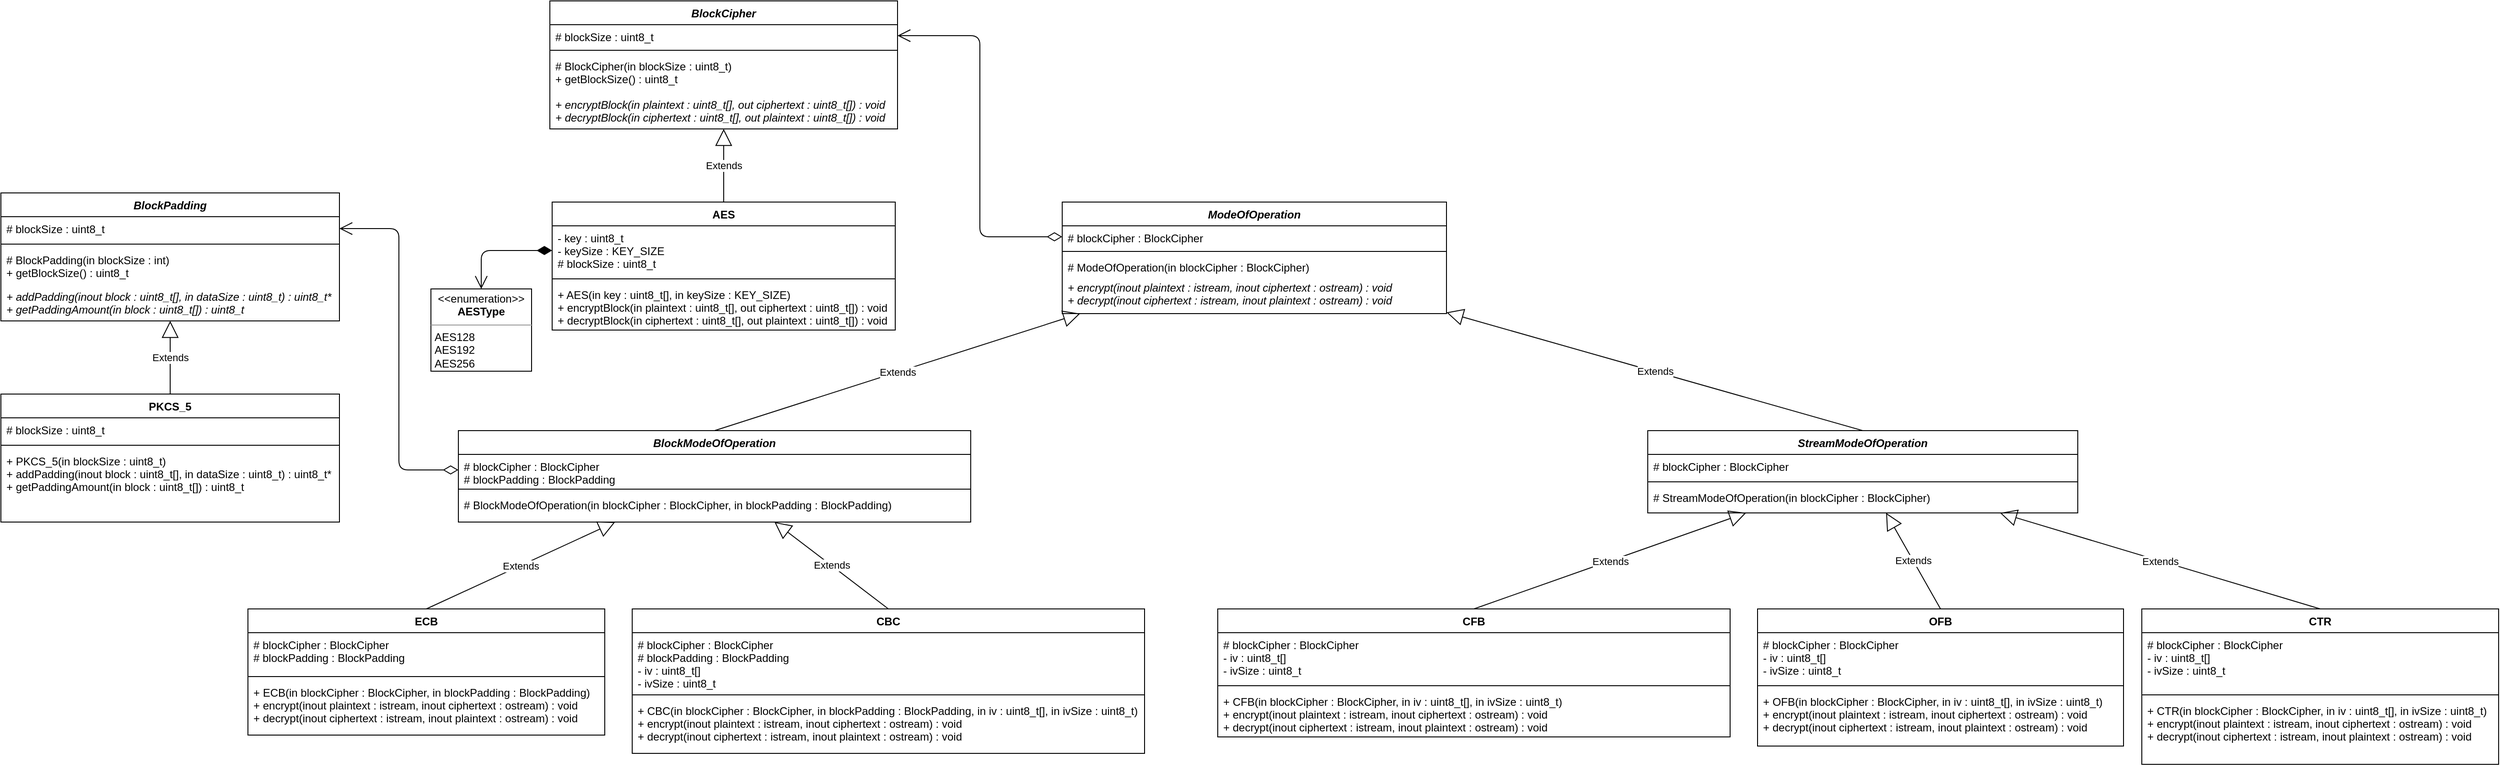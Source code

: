 <mxfile version="13.7.9" type="device"><diagram id="qmnuf7PIPl1RBfy1OIzv" name="Page-1"><mxGraphModel dx="5949" dy="1912" grid="0" gridSize="10" guides="1" tooltips="1" connect="1" arrows="1" fold="1" page="0" pageScale="1" pageWidth="850" pageHeight="1100" math="0" shadow="0"><root><mxCell id="0"/><mxCell id="1" parent="0"/><mxCell id="oIq8O7nd2iS87K9blebo-23" value="&lt;p style=&quot;margin: 0px ; margin-top: 4px ; text-align: center&quot;&gt;&amp;lt;&amp;lt;enumeration&amp;gt;&amp;gt;&lt;br&gt;&lt;b&gt;AESType&lt;/b&gt;&lt;/p&gt;&lt;hr size=&quot;1&quot;&gt;&lt;p style=&quot;margin: 0px ; margin-left: 4px&quot;&gt;AES128&lt;/p&gt;&lt;p style=&quot;margin: 0px ; margin-left: 4px&quot;&gt;AES192&lt;/p&gt;&lt;p style=&quot;margin: 0px ; margin-left: 4px&quot;&gt;AES256&lt;/p&gt;" style="verticalAlign=top;align=left;overflow=fill;fontSize=12;fontFamily=Helvetica;html=1;" parent="1" vertex="1"><mxGeometry x="-2360" y="245" width="110" height="90" as="geometry"/></mxCell><mxCell id="oIq8O7nd2iS87K9blebo-25" value="Extends" style="endArrow=block;endSize=16;endFill=0;html=1;exitX=0.5;exitY=0;exitDx=0;exitDy=0;" parent="1" source="oIq8O7nd2iS87K9blebo-19" target="oIq8O7nd2iS87K9blebo-7" edge="1"><mxGeometry width="160" relative="1" as="geometry"><mxPoint x="-2317.5" y="210" as="sourcePoint"/><mxPoint x="-2077.5" y="220" as="targetPoint"/></mxGeometry></mxCell><mxCell id="oIq8O7nd2iS87K9blebo-36" value="Extends" style="endArrow=block;endSize=16;endFill=0;html=1;exitX=0.5;exitY=0;exitDx=0;exitDy=0;" parent="1" source="oIq8O7nd2iS87K9blebo-28" target="oIq8O7nd2iS87K9blebo-3" edge="1"><mxGeometry width="160" relative="1" as="geometry"><mxPoint x="-1230" y="450" as="sourcePoint"/><mxPoint x="-1440" y="240" as="targetPoint"/></mxGeometry></mxCell><mxCell id="oIq8O7nd2iS87K9blebo-37" value="Extends" style="endArrow=block;endSize=16;endFill=0;html=1;exitX=0.5;exitY=0;exitDx=0;exitDy=0;" parent="1" source="oIq8O7nd2iS87K9blebo-32" target="oIq8O7nd2iS87K9blebo-3" edge="1"><mxGeometry width="160" relative="1" as="geometry"><mxPoint x="-1230" y="450" as="sourcePoint"/><mxPoint x="-1070" y="450" as="targetPoint"/></mxGeometry></mxCell><mxCell id="oIq8O7nd2iS87K9blebo-38" value="Extends" style="endArrow=block;endSize=16;endFill=0;html=1;exitX=0.5;exitY=0;exitDx=0;exitDy=0;" parent="1" source="oIq8O7nd2iS87K9blebo-11" target="oIq8O7nd2iS87K9blebo-28" edge="1"><mxGeometry width="160" relative="1" as="geometry"><mxPoint x="-1240" y="670" as="sourcePoint"/><mxPoint x="-1080" y="670" as="targetPoint"/></mxGeometry></mxCell><mxCell id="oIq8O7nd2iS87K9blebo-39" value="Extends" style="endArrow=block;endSize=16;endFill=0;html=1;exitX=0.5;exitY=0;exitDx=0;exitDy=0;" parent="1" source="oIq8O7nd2iS87K9blebo-15" target="oIq8O7nd2iS87K9blebo-28" edge="1"><mxGeometry width="160" relative="1" as="geometry"><mxPoint x="-1240" y="670" as="sourcePoint"/><mxPoint x="-1080" y="670" as="targetPoint"/></mxGeometry></mxCell><mxCell id="oIq8O7nd2iS87K9blebo-56" value="Extends" style="endArrow=block;endSize=16;endFill=0;html=1;exitX=0.5;exitY=0;exitDx=0;exitDy=0;" parent="1" source="oIq8O7nd2iS87K9blebo-40" target="oIq8O7nd2iS87K9blebo-32" edge="1"><mxGeometry width="160" relative="1" as="geometry"><mxPoint x="-1530" y="620" as="sourcePoint"/><mxPoint x="-1370" y="620" as="targetPoint"/></mxGeometry></mxCell><mxCell id="oIq8O7nd2iS87K9blebo-57" value="Extends" style="endArrow=block;endSize=16;endFill=0;html=1;exitX=0.5;exitY=0;exitDx=0;exitDy=0;" parent="1" source="oIq8O7nd2iS87K9blebo-48" target="oIq8O7nd2iS87K9blebo-32" edge="1"><mxGeometry width="160" relative="1" as="geometry"><mxPoint x="-1530" y="620" as="sourcePoint"/><mxPoint x="-1370" y="620" as="targetPoint"/></mxGeometry></mxCell><mxCell id="oIq8O7nd2iS87K9blebo-58" value="Extends" style="endArrow=block;endSize=16;endFill=0;html=1;exitX=0.5;exitY=0;exitDx=0;exitDy=0;" parent="1" source="oIq8O7nd2iS87K9blebo-44" target="oIq8O7nd2iS87K9blebo-32" edge="1"><mxGeometry width="160" relative="1" as="geometry"><mxPoint x="-1530" y="620" as="sourcePoint"/><mxPoint x="-1370" y="620" as="targetPoint"/></mxGeometry></mxCell><mxCell id="oIq8O7nd2iS87K9blebo-68" value="Extends" style="endArrow=block;endSize=16;endFill=0;html=1;exitX=0.5;exitY=0;exitDx=0;exitDy=0;" parent="1" source="oIq8O7nd2iS87K9blebo-64" target="oIq8O7nd2iS87K9blebo-60" edge="1"><mxGeometry width="160" relative="1" as="geometry"><mxPoint x="-2350" y="210" as="sourcePoint"/><mxPoint x="-2190" y="210" as="targetPoint"/></mxGeometry></mxCell><mxCell id="gs47g7qa73jh_pQtatN0-2" value="" style="endArrow=open;html=1;endSize=12;startArrow=diamondThin;startSize=14;startFill=1;edgeStyle=orthogonalEdgeStyle;align=left;verticalAlign=bottom;entryX=0.5;entryY=0;entryDx=0;entryDy=0;" edge="1" parent="1" source="oIq8O7nd2iS87K9blebo-20" target="oIq8O7nd2iS87K9blebo-23"><mxGeometry x="-1" y="3" relative="1" as="geometry"><mxPoint x="-2387.5" y="120" as="sourcePoint"/><mxPoint x="-2227.5" y="120" as="targetPoint"/></mxGeometry></mxCell><mxCell id="oIq8O7nd2iS87K9blebo-3" value="ModeOfOperation" style="swimlane;fontStyle=3;align=center;verticalAlign=top;childLayout=stackLayout;horizontal=1;startSize=26;horizontalStack=0;resizeParent=1;resizeParentMax=0;resizeLast=0;collapsible=1;marginBottom=0;" parent="1" vertex="1"><mxGeometry x="-1670" y="150" width="420" height="122" as="geometry"><mxRectangle x="20" y="220" width="100" height="26" as="alternateBounds"/></mxGeometry></mxCell><mxCell id="oIq8O7nd2iS87K9blebo-4" value="# blockCipher : BlockCipher" style="text;strokeColor=none;fillColor=none;align=left;verticalAlign=top;spacingLeft=4;spacingRight=4;overflow=hidden;rotatable=0;points=[[0,0.5],[1,0.5]];portConstraint=eastwest;" parent="oIq8O7nd2iS87K9blebo-3" vertex="1"><mxGeometry y="26" width="420" height="24" as="geometry"/></mxCell><mxCell id="oIq8O7nd2iS87K9blebo-5" value="" style="line;strokeWidth=1;fillColor=none;align=left;verticalAlign=middle;spacingTop=-1;spacingLeft=3;spacingRight=3;rotatable=0;labelPosition=right;points=[];portConstraint=eastwest;" parent="oIq8O7nd2iS87K9blebo-3" vertex="1"><mxGeometry y="50" width="420" height="8" as="geometry"/></mxCell><mxCell id="oIq8O7nd2iS87K9blebo-6" value="# ModeOfOperation(in blockCipher : BlockCipher)" style="text;strokeColor=none;fillColor=none;align=left;verticalAlign=top;spacingLeft=4;spacingRight=4;overflow=hidden;rotatable=0;points=[[0,0.5],[1,0.5]];portConstraint=eastwest;" parent="oIq8O7nd2iS87K9blebo-3" vertex="1"><mxGeometry y="58" width="420" height="22" as="geometry"/></mxCell><mxCell id="oIq8O7nd2iS87K9blebo-72" value="+ encrypt(inout plaintext : istream, inout ciphertext : ostream) : void&#10;+ decrypt(inout ciphertext : istream, inout plaintext : ostream) : void" style="text;strokeColor=none;fillColor=none;align=left;verticalAlign=top;spacingLeft=4;spacingRight=4;overflow=hidden;rotatable=0;points=[[0,0.5],[1,0.5]];portConstraint=eastwest;fontStyle=2" parent="oIq8O7nd2iS87K9blebo-3" vertex="1"><mxGeometry y="80" width="420" height="42" as="geometry"/></mxCell><mxCell id="oIq8O7nd2iS87K9blebo-11" value="ECB" style="swimlane;fontStyle=1;align=center;verticalAlign=top;childLayout=stackLayout;horizontal=1;startSize=26;horizontalStack=0;resizeParent=1;resizeParentMax=0;resizeLast=0;collapsible=1;marginBottom=0;" parent="1" vertex="1"><mxGeometry x="-2560" y="595" width="390" height="138" as="geometry"/></mxCell><mxCell id="oIq8O7nd2iS87K9blebo-12" value="# blockCipher : BlockCipher&#10;# blockPadding : BlockPadding" style="text;strokeColor=none;fillColor=none;align=left;verticalAlign=top;spacingLeft=4;spacingRight=4;overflow=hidden;rotatable=0;points=[[0,0.5],[1,0.5]];portConstraint=eastwest;" parent="oIq8O7nd2iS87K9blebo-11" vertex="1"><mxGeometry y="26" width="390" height="44" as="geometry"/></mxCell><mxCell id="oIq8O7nd2iS87K9blebo-13" value="" style="line;strokeWidth=1;fillColor=none;align=left;verticalAlign=middle;spacingTop=-1;spacingLeft=3;spacingRight=3;rotatable=0;labelPosition=right;points=[];portConstraint=eastwest;" parent="oIq8O7nd2iS87K9blebo-11" vertex="1"><mxGeometry y="70" width="390" height="8" as="geometry"/></mxCell><mxCell id="oIq8O7nd2iS87K9blebo-14" value="+ ECB(in blockCipher : BlockCipher, in blockPadding : BlockPadding)&#10;+ encrypt(inout plaintext : istream, inout ciphertext : ostream) : void&#10;+ decrypt(inout ciphertext : istream, inout plaintext : ostream) : void" style="text;strokeColor=none;fillColor=none;align=left;verticalAlign=top;spacingLeft=4;spacingRight=4;overflow=hidden;rotatable=0;points=[[0,0.5],[1,0.5]];portConstraint=eastwest;" parent="oIq8O7nd2iS87K9blebo-11" vertex="1"><mxGeometry y="78" width="390" height="60" as="geometry"/></mxCell><mxCell id="oIq8O7nd2iS87K9blebo-28" value="BlockModeOfOperation" style="swimlane;fontStyle=3;align=center;verticalAlign=top;childLayout=stackLayout;horizontal=1;startSize=26;horizontalStack=0;resizeParent=1;resizeParentMax=0;resizeLast=0;collapsible=1;marginBottom=0;" parent="1" vertex="1"><mxGeometry x="-2330" y="400" width="560" height="100" as="geometry"/></mxCell><mxCell id="oIq8O7nd2iS87K9blebo-29" value="# blockCipher : BlockCipher&#10;# blockPadding : BlockPadding" style="text;strokeColor=none;fillColor=none;align=left;verticalAlign=top;spacingLeft=4;spacingRight=4;overflow=hidden;rotatable=0;points=[[0,0.5],[1,0.5]];portConstraint=eastwest;" parent="oIq8O7nd2iS87K9blebo-28" vertex="1"><mxGeometry y="26" width="560" height="34" as="geometry"/></mxCell><mxCell id="oIq8O7nd2iS87K9blebo-30" value="" style="line;strokeWidth=1;fillColor=none;align=left;verticalAlign=middle;spacingTop=-1;spacingLeft=3;spacingRight=3;rotatable=0;labelPosition=right;points=[];portConstraint=eastwest;" parent="oIq8O7nd2iS87K9blebo-28" vertex="1"><mxGeometry y="60" width="560" height="8" as="geometry"/></mxCell><mxCell id="oIq8O7nd2iS87K9blebo-31" value="# BlockModeOfOperation(in blockCipher : BlockCipher, in blockPadding : BlockPadding)" style="text;strokeColor=none;fillColor=none;align=left;verticalAlign=top;spacingLeft=4;spacingRight=4;overflow=hidden;rotatable=0;points=[[0,0.5],[1,0.5]];portConstraint=eastwest;" parent="oIq8O7nd2iS87K9blebo-28" vertex="1"><mxGeometry y="68" width="560" height="32" as="geometry"/></mxCell><mxCell id="oIq8O7nd2iS87K9blebo-15" value="CBC" style="swimlane;fontStyle=1;align=center;verticalAlign=top;childLayout=stackLayout;horizontal=1;startSize=26;horizontalStack=0;resizeParent=1;resizeParentMax=0;resizeLast=0;collapsible=1;marginBottom=0;" parent="1" vertex="1"><mxGeometry x="-2140" y="595" width="560" height="158" as="geometry"/></mxCell><mxCell id="oIq8O7nd2iS87K9blebo-16" value="# blockCipher : BlockCipher&#10;# blockPadding : BlockPadding&#10;- iv : uint8_t[]&#10;- ivSize : uint8_t" style="text;strokeColor=none;fillColor=none;align=left;verticalAlign=top;spacingLeft=4;spacingRight=4;overflow=hidden;rotatable=0;points=[[0,0.5],[1,0.5]];portConstraint=eastwest;" parent="oIq8O7nd2iS87K9blebo-15" vertex="1"><mxGeometry y="26" width="560" height="64" as="geometry"/></mxCell><mxCell id="oIq8O7nd2iS87K9blebo-17" value="" style="line;strokeWidth=1;fillColor=none;align=left;verticalAlign=middle;spacingTop=-1;spacingLeft=3;spacingRight=3;rotatable=0;labelPosition=right;points=[];portConstraint=eastwest;" parent="oIq8O7nd2iS87K9blebo-15" vertex="1"><mxGeometry y="90" width="560" height="8" as="geometry"/></mxCell><mxCell id="oIq8O7nd2iS87K9blebo-18" value="+ CBC(in blockCipher : BlockCipher, in blockPadding : BlockPadding, in iv : uint8_t[], in ivSize : uint8_t)&#10;+ encrypt(inout plaintext : istream, inout ciphertext : ostream) : void&#10;+ decrypt(inout ciphertext : istream, inout plaintext : ostream) : void" style="text;strokeColor=none;fillColor=none;align=left;verticalAlign=top;spacingLeft=4;spacingRight=4;overflow=hidden;rotatable=0;points=[[0,0.5],[1,0.5]];portConstraint=eastwest;" parent="oIq8O7nd2iS87K9blebo-15" vertex="1"><mxGeometry y="98" width="560" height="60" as="geometry"/></mxCell><mxCell id="oIq8O7nd2iS87K9blebo-40" value="CFB" style="swimlane;fontStyle=1;align=center;verticalAlign=top;childLayout=stackLayout;horizontal=1;startSize=26;horizontalStack=0;resizeParent=1;resizeParentMax=0;resizeLast=0;collapsible=1;marginBottom=0;" parent="1" vertex="1"><mxGeometry x="-1500" y="595" width="560" height="140" as="geometry"/></mxCell><mxCell id="oIq8O7nd2iS87K9blebo-41" value="# blockCipher : BlockCipher&#10;- iv : uint8_t[]&#10;- ivSize : uint8_t" style="text;strokeColor=none;fillColor=none;align=left;verticalAlign=top;spacingLeft=4;spacingRight=4;overflow=hidden;rotatable=0;points=[[0,0.5],[1,0.5]];portConstraint=eastwest;" parent="oIq8O7nd2iS87K9blebo-40" vertex="1"><mxGeometry y="26" width="560" height="54" as="geometry"/></mxCell><mxCell id="oIq8O7nd2iS87K9blebo-42" value="" style="line;strokeWidth=1;fillColor=none;align=left;verticalAlign=middle;spacingTop=-1;spacingLeft=3;spacingRight=3;rotatable=0;labelPosition=right;points=[];portConstraint=eastwest;" parent="oIq8O7nd2iS87K9blebo-40" vertex="1"><mxGeometry y="80" width="560" height="8" as="geometry"/></mxCell><mxCell id="oIq8O7nd2iS87K9blebo-43" value="+ CFB(in blockCipher : BlockCipher, in iv : uint8_t[], in ivSize : uint8_t)&#10;+ encrypt(inout plaintext : istream, inout ciphertext : ostream) : void&#10;+ decrypt(inout ciphertext : istream, inout plaintext : ostream) : void" style="text;strokeColor=none;fillColor=none;align=left;verticalAlign=top;spacingLeft=4;spacingRight=4;overflow=hidden;rotatable=0;points=[[0,0.5],[1,0.5]];portConstraint=eastwest;" parent="oIq8O7nd2iS87K9blebo-40" vertex="1"><mxGeometry y="88" width="560" height="52" as="geometry"/></mxCell><mxCell id="oIq8O7nd2iS87K9blebo-44" value="OFB" style="swimlane;fontStyle=1;align=center;verticalAlign=top;childLayout=stackLayout;horizontal=1;startSize=26;horizontalStack=0;resizeParent=1;resizeParentMax=0;resizeLast=0;collapsible=1;marginBottom=0;" parent="1" vertex="1"><mxGeometry x="-910" y="595" width="400" height="150" as="geometry"/></mxCell><mxCell id="oIq8O7nd2iS87K9blebo-45" value="# blockCipher : BlockCipher&#10;- iv : uint8_t[]&#10;- ivSize : uint8_t" style="text;strokeColor=none;fillColor=none;align=left;verticalAlign=top;spacingLeft=4;spacingRight=4;overflow=hidden;rotatable=0;points=[[0,0.5],[1,0.5]];portConstraint=eastwest;" parent="oIq8O7nd2iS87K9blebo-44" vertex="1"><mxGeometry y="26" width="400" height="54" as="geometry"/></mxCell><mxCell id="oIq8O7nd2iS87K9blebo-46" value="" style="line;strokeWidth=1;fillColor=none;align=left;verticalAlign=middle;spacingTop=-1;spacingLeft=3;spacingRight=3;rotatable=0;labelPosition=right;points=[];portConstraint=eastwest;" parent="oIq8O7nd2iS87K9blebo-44" vertex="1"><mxGeometry y="80" width="400" height="8" as="geometry"/></mxCell><mxCell id="oIq8O7nd2iS87K9blebo-47" value="+ OFB(in blockCipher : BlockCipher, in iv : uint8_t[], in ivSize : uint8_t)&#10;+ encrypt(inout plaintext : istream, inout ciphertext : ostream) : void&#10;+ decrypt(inout ciphertext : istream, inout plaintext : ostream) : void" style="text;strokeColor=none;fillColor=none;align=left;verticalAlign=top;spacingLeft=4;spacingRight=4;overflow=hidden;rotatable=0;points=[[0,0.5],[1,0.5]];portConstraint=eastwest;" parent="oIq8O7nd2iS87K9blebo-44" vertex="1"><mxGeometry y="88" width="400" height="62" as="geometry"/></mxCell><mxCell id="oIq8O7nd2iS87K9blebo-48" value="CTR" style="swimlane;fontStyle=1;align=center;verticalAlign=top;childLayout=stackLayout;horizontal=1;startSize=26;horizontalStack=0;resizeParent=1;resizeParentMax=0;resizeLast=0;collapsible=1;marginBottom=0;" parent="1" vertex="1"><mxGeometry x="-490" y="595" width="390" height="170" as="geometry"/></mxCell><mxCell id="oIq8O7nd2iS87K9blebo-49" value="# blockCipher : BlockCipher&#10;- iv : uint8_t[]&#10;- ivSize : uint8_t" style="text;strokeColor=none;fillColor=none;align=left;verticalAlign=top;spacingLeft=4;spacingRight=4;overflow=hidden;rotatable=0;points=[[0,0.5],[1,0.5]];portConstraint=eastwest;" parent="oIq8O7nd2iS87K9blebo-48" vertex="1"><mxGeometry y="26" width="390" height="64" as="geometry"/></mxCell><mxCell id="oIq8O7nd2iS87K9blebo-50" value="" style="line;strokeWidth=1;fillColor=none;align=left;verticalAlign=middle;spacingTop=-1;spacingLeft=3;spacingRight=3;rotatable=0;labelPosition=right;points=[];portConstraint=eastwest;" parent="oIq8O7nd2iS87K9blebo-48" vertex="1"><mxGeometry y="90" width="390" height="8" as="geometry"/></mxCell><mxCell id="oIq8O7nd2iS87K9blebo-51" value="+ CTR(in blockCipher : BlockCipher, in iv : uint8_t[], in ivSize : uint8_t)&#10;+ encrypt(inout plaintext : istream, inout ciphertext : ostream) : void&#10;+ decrypt(inout ciphertext : istream, inout plaintext : ostream) : void" style="text;strokeColor=none;fillColor=none;align=left;verticalAlign=top;spacingLeft=4;spacingRight=4;overflow=hidden;rotatable=0;points=[[0,0.5],[1,0.5]];portConstraint=eastwest;" parent="oIq8O7nd2iS87K9blebo-48" vertex="1"><mxGeometry y="98" width="390" height="72" as="geometry"/></mxCell><mxCell id="oIq8O7nd2iS87K9blebo-32" value="StreamModeOfOperation" style="swimlane;fontStyle=3;align=center;verticalAlign=top;childLayout=stackLayout;horizontal=1;startSize=26;horizontalStack=0;resizeParent=1;resizeParentMax=0;resizeLast=0;collapsible=1;marginBottom=0;" parent="1" vertex="1"><mxGeometry x="-1030" y="400" width="470" height="90" as="geometry"/></mxCell><mxCell id="oIq8O7nd2iS87K9blebo-33" value="# blockCipher : BlockCipher" style="text;strokeColor=none;fillColor=none;align=left;verticalAlign=top;spacingLeft=4;spacingRight=4;overflow=hidden;rotatable=0;points=[[0,0.5],[1,0.5]];portConstraint=eastwest;" parent="oIq8O7nd2iS87K9blebo-32" vertex="1"><mxGeometry y="26" width="470" height="26" as="geometry"/></mxCell><mxCell id="oIq8O7nd2iS87K9blebo-34" value="" style="line;strokeWidth=1;fillColor=none;align=left;verticalAlign=middle;spacingTop=-1;spacingLeft=3;spacingRight=3;rotatable=0;labelPosition=right;points=[];portConstraint=eastwest;" parent="oIq8O7nd2iS87K9blebo-32" vertex="1"><mxGeometry y="52" width="470" height="8" as="geometry"/></mxCell><mxCell id="oIq8O7nd2iS87K9blebo-35" value="# StreamModeOfOperation(in blockCipher : BlockCipher)" style="text;strokeColor=none;fillColor=none;align=left;verticalAlign=top;spacingLeft=4;spacingRight=4;overflow=hidden;rotatable=0;points=[[0,0.5],[1,0.5]];portConstraint=eastwest;" parent="oIq8O7nd2iS87K9blebo-32" vertex="1"><mxGeometry y="60" width="470" height="30" as="geometry"/></mxCell><mxCell id="gs47g7qa73jh_pQtatN0-4" value="" style="endArrow=open;html=1;endSize=12;startArrow=diamondThin;startSize=14;startFill=0;edgeStyle=orthogonalEdgeStyle;align=left;verticalAlign=bottom;entryX=1;entryY=0.5;entryDx=0;entryDy=0;exitX=0;exitY=0.5;exitDx=0;exitDy=0;" edge="1" parent="1" source="oIq8O7nd2iS87K9blebo-29" target="oIq8O7nd2iS87K9blebo-61"><mxGeometry x="-1" y="3" relative="1" as="geometry"><mxPoint x="-2198.333" y="300" as="sourcePoint"/><mxPoint x="-1960" y="250" as="targetPoint"/></mxGeometry></mxCell><mxCell id="oIq8O7nd2iS87K9blebo-60" value="BlockPadding" style="swimlane;fontStyle=3;align=center;verticalAlign=top;childLayout=stackLayout;horizontal=1;startSize=26;horizontalStack=0;resizeParent=1;resizeParentMax=0;resizeLast=0;collapsible=1;marginBottom=0;" parent="1" vertex="1"><mxGeometry x="-2830" y="140" width="370" height="140" as="geometry"/></mxCell><mxCell id="oIq8O7nd2iS87K9blebo-61" value="# blockSize : uint8_t" style="text;strokeColor=none;fillColor=none;align=left;verticalAlign=top;spacingLeft=4;spacingRight=4;overflow=hidden;rotatable=0;points=[[0,0.5],[1,0.5]];portConstraint=eastwest;" parent="oIq8O7nd2iS87K9blebo-60" vertex="1"><mxGeometry y="26" width="370" height="26" as="geometry"/></mxCell><mxCell id="oIq8O7nd2iS87K9blebo-62" value="" style="line;strokeWidth=1;fillColor=none;align=left;verticalAlign=middle;spacingTop=-1;spacingLeft=3;spacingRight=3;rotatable=0;labelPosition=right;points=[];portConstraint=eastwest;" parent="oIq8O7nd2iS87K9blebo-60" vertex="1"><mxGeometry y="52" width="370" height="8" as="geometry"/></mxCell><mxCell id="oIq8O7nd2iS87K9blebo-63" value="# BlockPadding(in blockSize : int)&#10;+ getBlockSize() : uint8_t&#10;" style="text;strokeColor=none;fillColor=none;align=left;verticalAlign=top;spacingLeft=4;spacingRight=4;overflow=hidden;rotatable=0;points=[[0,0.5],[1,0.5]];portConstraint=eastwest;" parent="oIq8O7nd2iS87K9blebo-60" vertex="1"><mxGeometry y="60" width="370" height="40" as="geometry"/></mxCell><mxCell id="oIq8O7nd2iS87K9blebo-70" value="+ addPadding(inout block : uint8_t[], in dataSize : uint8_t) : uint8_t*&#10;+ getPaddingAmount(in block : uint8_t[]) : uint8_t" style="text;strokeColor=none;fillColor=none;align=left;verticalAlign=top;spacingLeft=4;spacingRight=4;overflow=hidden;rotatable=0;points=[[0,0.5],[1,0.5]];portConstraint=eastwest;fontStyle=2" parent="oIq8O7nd2iS87K9blebo-60" vertex="1"><mxGeometry y="100" width="370" height="40" as="geometry"/></mxCell><mxCell id="oIq8O7nd2iS87K9blebo-64" value="PKCS_5" style="swimlane;fontStyle=1;align=center;verticalAlign=top;childLayout=stackLayout;horizontal=1;startSize=26;horizontalStack=0;resizeParent=1;resizeParentMax=0;resizeLast=0;collapsible=1;marginBottom=0;" parent="1" vertex="1"><mxGeometry x="-2830" y="360" width="370" height="140" as="geometry"/></mxCell><mxCell id="oIq8O7nd2iS87K9blebo-65" value="# blockSize : uint8_t" style="text;strokeColor=none;fillColor=none;align=left;verticalAlign=top;spacingLeft=4;spacingRight=4;overflow=hidden;rotatable=0;points=[[0,0.5],[1,0.5]];portConstraint=eastwest;" parent="oIq8O7nd2iS87K9blebo-64" vertex="1"><mxGeometry y="26" width="370" height="26" as="geometry"/></mxCell><mxCell id="oIq8O7nd2iS87K9blebo-66" value="" style="line;strokeWidth=1;fillColor=none;align=left;verticalAlign=middle;spacingTop=-1;spacingLeft=3;spacingRight=3;rotatable=0;labelPosition=right;points=[];portConstraint=eastwest;" parent="oIq8O7nd2iS87K9blebo-64" vertex="1"><mxGeometry y="52" width="370" height="8" as="geometry"/></mxCell><mxCell id="oIq8O7nd2iS87K9blebo-67" value="+ PKCS_5(in blockSize : uint8_t)&#10;+ addPadding(inout block : uint8_t[], in dataSize : uint8_t) : uint8_t*&#10;+ getPaddingAmount(in block : uint8_t[]) : uint8_t" style="text;strokeColor=none;fillColor=none;align=left;verticalAlign=top;spacingLeft=4;spacingRight=4;overflow=hidden;rotatable=0;points=[[0,0.5],[1,0.5]];portConstraint=eastwest;" parent="oIq8O7nd2iS87K9blebo-64" vertex="1"><mxGeometry y="60" width="370" height="80" as="geometry"/></mxCell><mxCell id="oIq8O7nd2iS87K9blebo-19" value="AES" style="swimlane;fontStyle=1;align=center;verticalAlign=top;childLayout=stackLayout;horizontal=1;startSize=26;horizontalStack=0;resizeParent=1;resizeParentMax=0;resizeLast=0;collapsible=1;marginBottom=0;" parent="1" vertex="1"><mxGeometry x="-2227.5" y="150" width="375" height="140" as="geometry"/></mxCell><mxCell id="oIq8O7nd2iS87K9blebo-20" value="- key : uint8_t&#10;- keySize : KEY_SIZE&#10;# blockSize : uint8_t&#10;" style="text;strokeColor=none;fillColor=none;align=left;verticalAlign=top;spacingLeft=4;spacingRight=4;overflow=hidden;rotatable=0;points=[[0,0.5],[1,0.5]];portConstraint=eastwest;" parent="oIq8O7nd2iS87K9blebo-19" vertex="1"><mxGeometry y="26" width="375" height="54" as="geometry"/></mxCell><mxCell id="oIq8O7nd2iS87K9blebo-21" value="" style="line;strokeWidth=1;fillColor=none;align=left;verticalAlign=middle;spacingTop=-1;spacingLeft=3;spacingRight=3;rotatable=0;labelPosition=right;points=[];portConstraint=eastwest;" parent="oIq8O7nd2iS87K9blebo-19" vertex="1"><mxGeometry y="80" width="375" height="8" as="geometry"/></mxCell><mxCell id="oIq8O7nd2iS87K9blebo-22" value="+ AES(in key : uint8_t[], in keySize : KEY_SIZE)&#10;+ encryptBlock(in plaintext : uint8_t[], out ciphertext : uint8_t[]) : void &#10;+ decryptBlock(in ciphertext : uint8_t[], out plaintext : uint8_t[]) : void " style="text;strokeColor=none;fillColor=none;align=left;verticalAlign=top;spacingLeft=4;spacingRight=4;overflow=hidden;rotatable=0;points=[[0,0.5],[1,0.5]];portConstraint=eastwest;fontStyle=0" parent="oIq8O7nd2iS87K9blebo-19" vertex="1"><mxGeometry y="88" width="375" height="52" as="geometry"/></mxCell><mxCell id="oIq8O7nd2iS87K9blebo-7" value="BlockCipher" style="swimlane;fontStyle=3;align=center;verticalAlign=top;childLayout=stackLayout;horizontal=1;startSize=26;horizontalStack=0;resizeParent=1;resizeParentMax=0;resizeLast=0;collapsible=1;marginBottom=0;" parent="1" vertex="1"><mxGeometry x="-2230" y="-70" width="380" height="140" as="geometry"/></mxCell><mxCell id="oIq8O7nd2iS87K9blebo-8" value="# blockSize : uint8_t" style="text;strokeColor=none;fillColor=none;align=left;verticalAlign=top;spacingLeft=4;spacingRight=4;overflow=hidden;rotatable=0;points=[[0,0.5],[1,0.5]];portConstraint=eastwest;" parent="oIq8O7nd2iS87K9blebo-7" vertex="1"><mxGeometry y="26" width="380" height="24" as="geometry"/></mxCell><mxCell id="oIq8O7nd2iS87K9blebo-9" value="" style="line;strokeWidth=1;fillColor=none;align=left;verticalAlign=middle;spacingTop=-1;spacingLeft=3;spacingRight=3;rotatable=0;labelPosition=right;points=[];portConstraint=eastwest;" parent="oIq8O7nd2iS87K9blebo-7" vertex="1"><mxGeometry y="50" width="380" height="8" as="geometry"/></mxCell><mxCell id="oIq8O7nd2iS87K9blebo-10" value="# BlockCipher(in blockSize : uint8_t)&#10;+ getBlockSize() : uint8_t&#10;" style="text;strokeColor=none;fillColor=none;align=left;verticalAlign=top;spacingLeft=4;spacingRight=4;overflow=hidden;rotatable=0;points=[[0,0.5],[1,0.5]];portConstraint=eastwest;" parent="oIq8O7nd2iS87K9blebo-7" vertex="1"><mxGeometry y="58" width="380" height="42" as="geometry"/></mxCell><mxCell id="oIq8O7nd2iS87K9blebo-27" value="+ encryptBlock(in plaintext : uint8_t[], out ciphertext : uint8_t[]) : void &#10;+ decryptBlock(in ciphertext : uint8_t[], out plaintext : uint8_t[]) : void " style="text;strokeColor=none;fillColor=none;align=left;verticalAlign=top;spacingLeft=4;spacingRight=4;overflow=hidden;rotatable=0;points=[[0,0.5],[1,0.5]];portConstraint=eastwest;fontStyle=2" parent="oIq8O7nd2iS87K9blebo-7" vertex="1"><mxGeometry y="100" width="380" height="40" as="geometry"/></mxCell><mxCell id="gs47g7qa73jh_pQtatN0-6" value="" style="endArrow=open;html=1;endSize=12;startArrow=diamondThin;startSize=14;startFill=0;edgeStyle=orthogonalEdgeStyle;align=left;verticalAlign=bottom;entryX=1;entryY=0.5;entryDx=0;entryDy=0;exitX=0;exitY=0.5;exitDx=0;exitDy=0;" edge="1" parent="1" source="oIq8O7nd2iS87K9blebo-4" target="oIq8O7nd2iS87K9blebo-8"><mxGeometry x="-1" y="3" relative="1" as="geometry"><mxPoint x="-1850" y="160" as="sourcePoint"/><mxPoint x="-1690" y="160" as="targetPoint"/></mxGeometry></mxCell></root></mxGraphModel></diagram></mxfile>